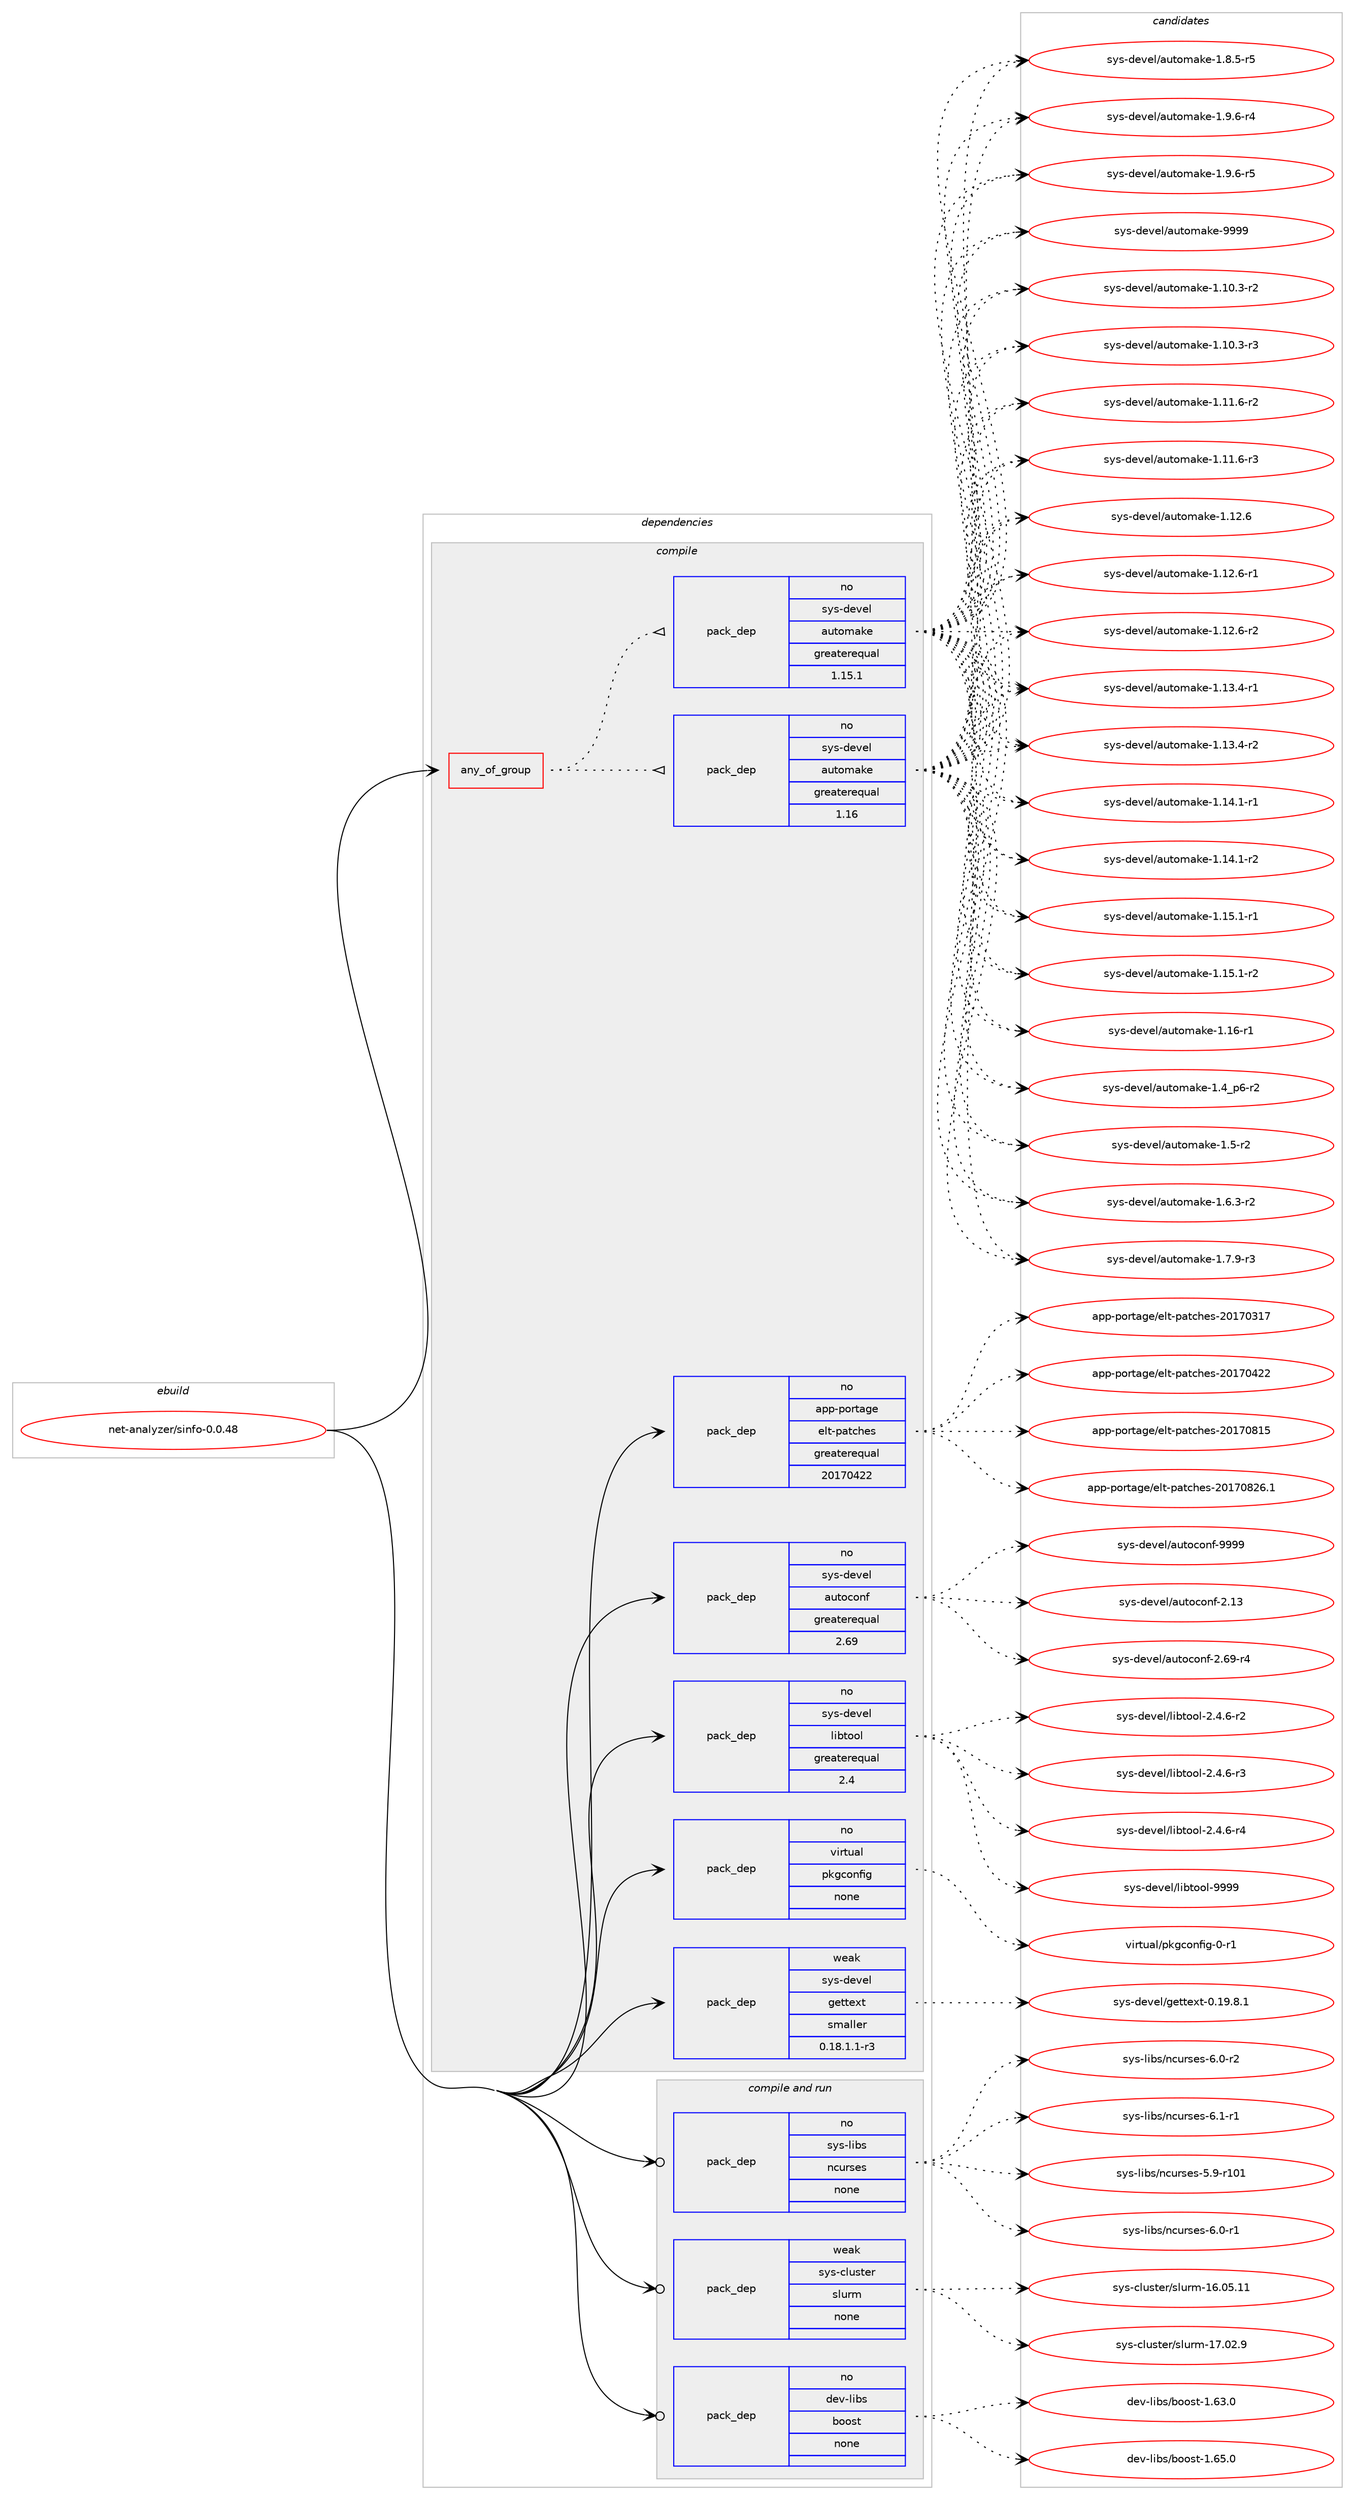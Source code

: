 digraph prolog {

# *************
# Graph options
# *************

newrank=true;
concentrate=true;
compound=true;
graph [rankdir=LR,fontname=Helvetica,fontsize=10,ranksep=1.5];#, ranksep=2.5, nodesep=0.2];
edge  [arrowhead=vee];
node  [fontname=Helvetica,fontsize=10];

# **********
# The ebuild
# **********

subgraph cluster_leftcol {
color=gray;
rank=same;
label=<<i>ebuild</i>>;
id [label="net-analyzer/sinfo-0.0.48", color=red, width=4, href="../net-analyzer/sinfo-0.0.48.svg"];
}

# ****************
# The dependencies
# ****************

subgraph cluster_midcol {
color=gray;
label=<<i>dependencies</i>>;
subgraph cluster_compile {
fillcolor="#eeeeee";
style=filled;
label=<<i>compile</i>>;
subgraph any3 {
dependency102 [label=<<TABLE BORDER="0" CELLBORDER="1" CELLSPACING="0" CELLPADDING="4"><TR><TD CELLPADDING="10">any_of_group</TD></TR></TABLE>>, shape=none, color=red];subgraph pack69 {
dependency103 [label=<<TABLE BORDER="0" CELLBORDER="1" CELLSPACING="0" CELLPADDING="4" WIDTH="220"><TR><TD ROWSPAN="6" CELLPADDING="30">pack_dep</TD></TR><TR><TD WIDTH="110">no</TD></TR><TR><TD>sys-devel</TD></TR><TR><TD>automake</TD></TR><TR><TD>greaterequal</TD></TR><TR><TD>1.16</TD></TR></TABLE>>, shape=none, color=blue];
}
dependency102:e -> dependency103:w [weight=20,style="dotted",arrowhead="oinv"];
subgraph pack70 {
dependency104 [label=<<TABLE BORDER="0" CELLBORDER="1" CELLSPACING="0" CELLPADDING="4" WIDTH="220"><TR><TD ROWSPAN="6" CELLPADDING="30">pack_dep</TD></TR><TR><TD WIDTH="110">no</TD></TR><TR><TD>sys-devel</TD></TR><TR><TD>automake</TD></TR><TR><TD>greaterequal</TD></TR><TR><TD>1.15.1</TD></TR></TABLE>>, shape=none, color=blue];
}
dependency102:e -> dependency104:w [weight=20,style="dotted",arrowhead="oinv"];
}
id:e -> dependency102:w [weight=20,style="solid",arrowhead="vee"];
subgraph pack71 {
dependency105 [label=<<TABLE BORDER="0" CELLBORDER="1" CELLSPACING="0" CELLPADDING="4" WIDTH="220"><TR><TD ROWSPAN="6" CELLPADDING="30">pack_dep</TD></TR><TR><TD WIDTH="110">no</TD></TR><TR><TD>app-portage</TD></TR><TR><TD>elt-patches</TD></TR><TR><TD>greaterequal</TD></TR><TR><TD>20170422</TD></TR></TABLE>>, shape=none, color=blue];
}
id:e -> dependency105:w [weight=20,style="solid",arrowhead="vee"];
subgraph pack72 {
dependency106 [label=<<TABLE BORDER="0" CELLBORDER="1" CELLSPACING="0" CELLPADDING="4" WIDTH="220"><TR><TD ROWSPAN="6" CELLPADDING="30">pack_dep</TD></TR><TR><TD WIDTH="110">no</TD></TR><TR><TD>sys-devel</TD></TR><TR><TD>autoconf</TD></TR><TR><TD>greaterequal</TD></TR><TR><TD>2.69</TD></TR></TABLE>>, shape=none, color=blue];
}
id:e -> dependency106:w [weight=20,style="solid",arrowhead="vee"];
subgraph pack73 {
dependency107 [label=<<TABLE BORDER="0" CELLBORDER="1" CELLSPACING="0" CELLPADDING="4" WIDTH="220"><TR><TD ROWSPAN="6" CELLPADDING="30">pack_dep</TD></TR><TR><TD WIDTH="110">no</TD></TR><TR><TD>sys-devel</TD></TR><TR><TD>libtool</TD></TR><TR><TD>greaterequal</TD></TR><TR><TD>2.4</TD></TR></TABLE>>, shape=none, color=blue];
}
id:e -> dependency107:w [weight=20,style="solid",arrowhead="vee"];
subgraph pack74 {
dependency108 [label=<<TABLE BORDER="0" CELLBORDER="1" CELLSPACING="0" CELLPADDING="4" WIDTH="220"><TR><TD ROWSPAN="6" CELLPADDING="30">pack_dep</TD></TR><TR><TD WIDTH="110">no</TD></TR><TR><TD>virtual</TD></TR><TR><TD>pkgconfig</TD></TR><TR><TD>none</TD></TR><TR><TD></TD></TR></TABLE>>, shape=none, color=blue];
}
id:e -> dependency108:w [weight=20,style="solid",arrowhead="vee"];
subgraph pack75 {
dependency109 [label=<<TABLE BORDER="0" CELLBORDER="1" CELLSPACING="0" CELLPADDING="4" WIDTH="220"><TR><TD ROWSPAN="6" CELLPADDING="30">pack_dep</TD></TR><TR><TD WIDTH="110">weak</TD></TR><TR><TD>sys-devel</TD></TR><TR><TD>gettext</TD></TR><TR><TD>smaller</TD></TR><TR><TD>0.18.1.1-r3</TD></TR></TABLE>>, shape=none, color=blue];
}
id:e -> dependency109:w [weight=20,style="solid",arrowhead="vee"];
}
subgraph cluster_compileandrun {
fillcolor="#eeeeee";
style=filled;
label=<<i>compile and run</i>>;
subgraph pack76 {
dependency110 [label=<<TABLE BORDER="0" CELLBORDER="1" CELLSPACING="0" CELLPADDING="4" WIDTH="220"><TR><TD ROWSPAN="6" CELLPADDING="30">pack_dep</TD></TR><TR><TD WIDTH="110">no</TD></TR><TR><TD>dev-libs</TD></TR><TR><TD>boost</TD></TR><TR><TD>none</TD></TR><TR><TD></TD></TR></TABLE>>, shape=none, color=blue];
}
id:e -> dependency110:w [weight=20,style="solid",arrowhead="odotvee"];
subgraph pack77 {
dependency111 [label=<<TABLE BORDER="0" CELLBORDER="1" CELLSPACING="0" CELLPADDING="4" WIDTH="220"><TR><TD ROWSPAN="6" CELLPADDING="30">pack_dep</TD></TR><TR><TD WIDTH="110">no</TD></TR><TR><TD>sys-libs</TD></TR><TR><TD>ncurses</TD></TR><TR><TD>none</TD></TR><TR><TD></TD></TR></TABLE>>, shape=none, color=blue];
}
id:e -> dependency111:w [weight=20,style="solid",arrowhead="odotvee"];
subgraph pack78 {
dependency112 [label=<<TABLE BORDER="0" CELLBORDER="1" CELLSPACING="0" CELLPADDING="4" WIDTH="220"><TR><TD ROWSPAN="6" CELLPADDING="30">pack_dep</TD></TR><TR><TD WIDTH="110">weak</TD></TR><TR><TD>sys-cluster</TD></TR><TR><TD>slurm</TD></TR><TR><TD>none</TD></TR><TR><TD></TD></TR></TABLE>>, shape=none, color=blue];
}
id:e -> dependency112:w [weight=20,style="solid",arrowhead="odotvee"];
}
subgraph cluster_run {
fillcolor="#eeeeee";
style=filled;
label=<<i>run</i>>;
}
}

# **************
# The candidates
# **************

subgraph cluster_choices {
rank=same;
color=gray;
label=<<i>candidates</i>>;

subgraph choice69 {
color=black;
nodesep=1;
choice11512111545100101118101108479711711611110997107101454946494846514511450 [label="sys-devel/automake-1.10.3-r2", color=red, width=4,href="../sys-devel/automake-1.10.3-r2.svg"];
choice11512111545100101118101108479711711611110997107101454946494846514511451 [label="sys-devel/automake-1.10.3-r3", color=red, width=4,href="../sys-devel/automake-1.10.3-r3.svg"];
choice11512111545100101118101108479711711611110997107101454946494946544511450 [label="sys-devel/automake-1.11.6-r2", color=red, width=4,href="../sys-devel/automake-1.11.6-r2.svg"];
choice11512111545100101118101108479711711611110997107101454946494946544511451 [label="sys-devel/automake-1.11.6-r3", color=red, width=4,href="../sys-devel/automake-1.11.6-r3.svg"];
choice1151211154510010111810110847971171161111099710710145494649504654 [label="sys-devel/automake-1.12.6", color=red, width=4,href="../sys-devel/automake-1.12.6.svg"];
choice11512111545100101118101108479711711611110997107101454946495046544511449 [label="sys-devel/automake-1.12.6-r1", color=red, width=4,href="../sys-devel/automake-1.12.6-r1.svg"];
choice11512111545100101118101108479711711611110997107101454946495046544511450 [label="sys-devel/automake-1.12.6-r2", color=red, width=4,href="../sys-devel/automake-1.12.6-r2.svg"];
choice11512111545100101118101108479711711611110997107101454946495146524511449 [label="sys-devel/automake-1.13.4-r1", color=red, width=4,href="../sys-devel/automake-1.13.4-r1.svg"];
choice11512111545100101118101108479711711611110997107101454946495146524511450 [label="sys-devel/automake-1.13.4-r2", color=red, width=4,href="../sys-devel/automake-1.13.4-r2.svg"];
choice11512111545100101118101108479711711611110997107101454946495246494511449 [label="sys-devel/automake-1.14.1-r1", color=red, width=4,href="../sys-devel/automake-1.14.1-r1.svg"];
choice11512111545100101118101108479711711611110997107101454946495246494511450 [label="sys-devel/automake-1.14.1-r2", color=red, width=4,href="../sys-devel/automake-1.14.1-r2.svg"];
choice11512111545100101118101108479711711611110997107101454946495346494511449 [label="sys-devel/automake-1.15.1-r1", color=red, width=4,href="../sys-devel/automake-1.15.1-r1.svg"];
choice11512111545100101118101108479711711611110997107101454946495346494511450 [label="sys-devel/automake-1.15.1-r2", color=red, width=4,href="../sys-devel/automake-1.15.1-r2.svg"];
choice1151211154510010111810110847971171161111099710710145494649544511449 [label="sys-devel/automake-1.16-r1", color=red, width=4,href="../sys-devel/automake-1.16-r1.svg"];
choice115121115451001011181011084797117116111109971071014549465295112544511450 [label="sys-devel/automake-1.4_p6-r2", color=red, width=4,href="../sys-devel/automake-1.4_p6-r2.svg"];
choice11512111545100101118101108479711711611110997107101454946534511450 [label="sys-devel/automake-1.5-r2", color=red, width=4,href="../sys-devel/automake-1.5-r2.svg"];
choice115121115451001011181011084797117116111109971071014549465446514511450 [label="sys-devel/automake-1.6.3-r2", color=red, width=4,href="../sys-devel/automake-1.6.3-r2.svg"];
choice115121115451001011181011084797117116111109971071014549465546574511451 [label="sys-devel/automake-1.7.9-r3", color=red, width=4,href="../sys-devel/automake-1.7.9-r3.svg"];
choice115121115451001011181011084797117116111109971071014549465646534511453 [label="sys-devel/automake-1.8.5-r5", color=red, width=4,href="../sys-devel/automake-1.8.5-r5.svg"];
choice115121115451001011181011084797117116111109971071014549465746544511452 [label="sys-devel/automake-1.9.6-r4", color=red, width=4,href="../sys-devel/automake-1.9.6-r4.svg"];
choice115121115451001011181011084797117116111109971071014549465746544511453 [label="sys-devel/automake-1.9.6-r5", color=red, width=4,href="../sys-devel/automake-1.9.6-r5.svg"];
choice115121115451001011181011084797117116111109971071014557575757 [label="sys-devel/automake-9999", color=red, width=4,href="../sys-devel/automake-9999.svg"];
dependency103:e -> choice11512111545100101118101108479711711611110997107101454946494846514511450:w [style=dotted,weight="100"];
dependency103:e -> choice11512111545100101118101108479711711611110997107101454946494846514511451:w [style=dotted,weight="100"];
dependency103:e -> choice11512111545100101118101108479711711611110997107101454946494946544511450:w [style=dotted,weight="100"];
dependency103:e -> choice11512111545100101118101108479711711611110997107101454946494946544511451:w [style=dotted,weight="100"];
dependency103:e -> choice1151211154510010111810110847971171161111099710710145494649504654:w [style=dotted,weight="100"];
dependency103:e -> choice11512111545100101118101108479711711611110997107101454946495046544511449:w [style=dotted,weight="100"];
dependency103:e -> choice11512111545100101118101108479711711611110997107101454946495046544511450:w [style=dotted,weight="100"];
dependency103:e -> choice11512111545100101118101108479711711611110997107101454946495146524511449:w [style=dotted,weight="100"];
dependency103:e -> choice11512111545100101118101108479711711611110997107101454946495146524511450:w [style=dotted,weight="100"];
dependency103:e -> choice11512111545100101118101108479711711611110997107101454946495246494511449:w [style=dotted,weight="100"];
dependency103:e -> choice11512111545100101118101108479711711611110997107101454946495246494511450:w [style=dotted,weight="100"];
dependency103:e -> choice11512111545100101118101108479711711611110997107101454946495346494511449:w [style=dotted,weight="100"];
dependency103:e -> choice11512111545100101118101108479711711611110997107101454946495346494511450:w [style=dotted,weight="100"];
dependency103:e -> choice1151211154510010111810110847971171161111099710710145494649544511449:w [style=dotted,weight="100"];
dependency103:e -> choice115121115451001011181011084797117116111109971071014549465295112544511450:w [style=dotted,weight="100"];
dependency103:e -> choice11512111545100101118101108479711711611110997107101454946534511450:w [style=dotted,weight="100"];
dependency103:e -> choice115121115451001011181011084797117116111109971071014549465446514511450:w [style=dotted,weight="100"];
dependency103:e -> choice115121115451001011181011084797117116111109971071014549465546574511451:w [style=dotted,weight="100"];
dependency103:e -> choice115121115451001011181011084797117116111109971071014549465646534511453:w [style=dotted,weight="100"];
dependency103:e -> choice115121115451001011181011084797117116111109971071014549465746544511452:w [style=dotted,weight="100"];
dependency103:e -> choice115121115451001011181011084797117116111109971071014549465746544511453:w [style=dotted,weight="100"];
dependency103:e -> choice115121115451001011181011084797117116111109971071014557575757:w [style=dotted,weight="100"];
}
subgraph choice70 {
color=black;
nodesep=1;
choice11512111545100101118101108479711711611110997107101454946494846514511450 [label="sys-devel/automake-1.10.3-r2", color=red, width=4,href="../sys-devel/automake-1.10.3-r2.svg"];
choice11512111545100101118101108479711711611110997107101454946494846514511451 [label="sys-devel/automake-1.10.3-r3", color=red, width=4,href="../sys-devel/automake-1.10.3-r3.svg"];
choice11512111545100101118101108479711711611110997107101454946494946544511450 [label="sys-devel/automake-1.11.6-r2", color=red, width=4,href="../sys-devel/automake-1.11.6-r2.svg"];
choice11512111545100101118101108479711711611110997107101454946494946544511451 [label="sys-devel/automake-1.11.6-r3", color=red, width=4,href="../sys-devel/automake-1.11.6-r3.svg"];
choice1151211154510010111810110847971171161111099710710145494649504654 [label="sys-devel/automake-1.12.6", color=red, width=4,href="../sys-devel/automake-1.12.6.svg"];
choice11512111545100101118101108479711711611110997107101454946495046544511449 [label="sys-devel/automake-1.12.6-r1", color=red, width=4,href="../sys-devel/automake-1.12.6-r1.svg"];
choice11512111545100101118101108479711711611110997107101454946495046544511450 [label="sys-devel/automake-1.12.6-r2", color=red, width=4,href="../sys-devel/automake-1.12.6-r2.svg"];
choice11512111545100101118101108479711711611110997107101454946495146524511449 [label="sys-devel/automake-1.13.4-r1", color=red, width=4,href="../sys-devel/automake-1.13.4-r1.svg"];
choice11512111545100101118101108479711711611110997107101454946495146524511450 [label="sys-devel/automake-1.13.4-r2", color=red, width=4,href="../sys-devel/automake-1.13.4-r2.svg"];
choice11512111545100101118101108479711711611110997107101454946495246494511449 [label="sys-devel/automake-1.14.1-r1", color=red, width=4,href="../sys-devel/automake-1.14.1-r1.svg"];
choice11512111545100101118101108479711711611110997107101454946495246494511450 [label="sys-devel/automake-1.14.1-r2", color=red, width=4,href="../sys-devel/automake-1.14.1-r2.svg"];
choice11512111545100101118101108479711711611110997107101454946495346494511449 [label="sys-devel/automake-1.15.1-r1", color=red, width=4,href="../sys-devel/automake-1.15.1-r1.svg"];
choice11512111545100101118101108479711711611110997107101454946495346494511450 [label="sys-devel/automake-1.15.1-r2", color=red, width=4,href="../sys-devel/automake-1.15.1-r2.svg"];
choice1151211154510010111810110847971171161111099710710145494649544511449 [label="sys-devel/automake-1.16-r1", color=red, width=4,href="../sys-devel/automake-1.16-r1.svg"];
choice115121115451001011181011084797117116111109971071014549465295112544511450 [label="sys-devel/automake-1.4_p6-r2", color=red, width=4,href="../sys-devel/automake-1.4_p6-r2.svg"];
choice11512111545100101118101108479711711611110997107101454946534511450 [label="sys-devel/automake-1.5-r2", color=red, width=4,href="../sys-devel/automake-1.5-r2.svg"];
choice115121115451001011181011084797117116111109971071014549465446514511450 [label="sys-devel/automake-1.6.3-r2", color=red, width=4,href="../sys-devel/automake-1.6.3-r2.svg"];
choice115121115451001011181011084797117116111109971071014549465546574511451 [label="sys-devel/automake-1.7.9-r3", color=red, width=4,href="../sys-devel/automake-1.7.9-r3.svg"];
choice115121115451001011181011084797117116111109971071014549465646534511453 [label="sys-devel/automake-1.8.5-r5", color=red, width=4,href="../sys-devel/automake-1.8.5-r5.svg"];
choice115121115451001011181011084797117116111109971071014549465746544511452 [label="sys-devel/automake-1.9.6-r4", color=red, width=4,href="../sys-devel/automake-1.9.6-r4.svg"];
choice115121115451001011181011084797117116111109971071014549465746544511453 [label="sys-devel/automake-1.9.6-r5", color=red, width=4,href="../sys-devel/automake-1.9.6-r5.svg"];
choice115121115451001011181011084797117116111109971071014557575757 [label="sys-devel/automake-9999", color=red, width=4,href="../sys-devel/automake-9999.svg"];
dependency104:e -> choice11512111545100101118101108479711711611110997107101454946494846514511450:w [style=dotted,weight="100"];
dependency104:e -> choice11512111545100101118101108479711711611110997107101454946494846514511451:w [style=dotted,weight="100"];
dependency104:e -> choice11512111545100101118101108479711711611110997107101454946494946544511450:w [style=dotted,weight="100"];
dependency104:e -> choice11512111545100101118101108479711711611110997107101454946494946544511451:w [style=dotted,weight="100"];
dependency104:e -> choice1151211154510010111810110847971171161111099710710145494649504654:w [style=dotted,weight="100"];
dependency104:e -> choice11512111545100101118101108479711711611110997107101454946495046544511449:w [style=dotted,weight="100"];
dependency104:e -> choice11512111545100101118101108479711711611110997107101454946495046544511450:w [style=dotted,weight="100"];
dependency104:e -> choice11512111545100101118101108479711711611110997107101454946495146524511449:w [style=dotted,weight="100"];
dependency104:e -> choice11512111545100101118101108479711711611110997107101454946495146524511450:w [style=dotted,weight="100"];
dependency104:e -> choice11512111545100101118101108479711711611110997107101454946495246494511449:w [style=dotted,weight="100"];
dependency104:e -> choice11512111545100101118101108479711711611110997107101454946495246494511450:w [style=dotted,weight="100"];
dependency104:e -> choice11512111545100101118101108479711711611110997107101454946495346494511449:w [style=dotted,weight="100"];
dependency104:e -> choice11512111545100101118101108479711711611110997107101454946495346494511450:w [style=dotted,weight="100"];
dependency104:e -> choice1151211154510010111810110847971171161111099710710145494649544511449:w [style=dotted,weight="100"];
dependency104:e -> choice115121115451001011181011084797117116111109971071014549465295112544511450:w [style=dotted,weight="100"];
dependency104:e -> choice11512111545100101118101108479711711611110997107101454946534511450:w [style=dotted,weight="100"];
dependency104:e -> choice115121115451001011181011084797117116111109971071014549465446514511450:w [style=dotted,weight="100"];
dependency104:e -> choice115121115451001011181011084797117116111109971071014549465546574511451:w [style=dotted,weight="100"];
dependency104:e -> choice115121115451001011181011084797117116111109971071014549465646534511453:w [style=dotted,weight="100"];
dependency104:e -> choice115121115451001011181011084797117116111109971071014549465746544511452:w [style=dotted,weight="100"];
dependency104:e -> choice115121115451001011181011084797117116111109971071014549465746544511453:w [style=dotted,weight="100"];
dependency104:e -> choice115121115451001011181011084797117116111109971071014557575757:w [style=dotted,weight="100"];
}
subgraph choice71 {
color=black;
nodesep=1;
choice97112112451121111141169710310147101108116451129711699104101115455048495548514955 [label="app-portage/elt-patches-20170317", color=red, width=4,href="../app-portage/elt-patches-20170317.svg"];
choice97112112451121111141169710310147101108116451129711699104101115455048495548525050 [label="app-portage/elt-patches-20170422", color=red, width=4,href="../app-portage/elt-patches-20170422.svg"];
choice97112112451121111141169710310147101108116451129711699104101115455048495548564953 [label="app-portage/elt-patches-20170815", color=red, width=4,href="../app-portage/elt-patches-20170815.svg"];
choice971121124511211111411697103101471011081164511297116991041011154550484955485650544649 [label="app-portage/elt-patches-20170826.1", color=red, width=4,href="../app-portage/elt-patches-20170826.1.svg"];
dependency105:e -> choice97112112451121111141169710310147101108116451129711699104101115455048495548514955:w [style=dotted,weight="100"];
dependency105:e -> choice97112112451121111141169710310147101108116451129711699104101115455048495548525050:w [style=dotted,weight="100"];
dependency105:e -> choice97112112451121111141169710310147101108116451129711699104101115455048495548564953:w [style=dotted,weight="100"];
dependency105:e -> choice971121124511211111411697103101471011081164511297116991041011154550484955485650544649:w [style=dotted,weight="100"];
}
subgraph choice72 {
color=black;
nodesep=1;
choice115121115451001011181011084797117116111991111101024550464951 [label="sys-devel/autoconf-2.13", color=red, width=4,href="../sys-devel/autoconf-2.13.svg"];
choice1151211154510010111810110847971171161119911111010245504654574511452 [label="sys-devel/autoconf-2.69-r4", color=red, width=4,href="../sys-devel/autoconf-2.69-r4.svg"];
choice115121115451001011181011084797117116111991111101024557575757 [label="sys-devel/autoconf-9999", color=red, width=4,href="../sys-devel/autoconf-9999.svg"];
dependency106:e -> choice115121115451001011181011084797117116111991111101024550464951:w [style=dotted,weight="100"];
dependency106:e -> choice1151211154510010111810110847971171161119911111010245504654574511452:w [style=dotted,weight="100"];
dependency106:e -> choice115121115451001011181011084797117116111991111101024557575757:w [style=dotted,weight="100"];
}
subgraph choice73 {
color=black;
nodesep=1;
choice1151211154510010111810110847108105981161111111084550465246544511450 [label="sys-devel/libtool-2.4.6-r2", color=red, width=4,href="../sys-devel/libtool-2.4.6-r2.svg"];
choice1151211154510010111810110847108105981161111111084550465246544511451 [label="sys-devel/libtool-2.4.6-r3", color=red, width=4,href="../sys-devel/libtool-2.4.6-r3.svg"];
choice1151211154510010111810110847108105981161111111084550465246544511452 [label="sys-devel/libtool-2.4.6-r4", color=red, width=4,href="../sys-devel/libtool-2.4.6-r4.svg"];
choice1151211154510010111810110847108105981161111111084557575757 [label="sys-devel/libtool-9999", color=red, width=4,href="../sys-devel/libtool-9999.svg"];
dependency107:e -> choice1151211154510010111810110847108105981161111111084550465246544511450:w [style=dotted,weight="100"];
dependency107:e -> choice1151211154510010111810110847108105981161111111084550465246544511451:w [style=dotted,weight="100"];
dependency107:e -> choice1151211154510010111810110847108105981161111111084550465246544511452:w [style=dotted,weight="100"];
dependency107:e -> choice1151211154510010111810110847108105981161111111084557575757:w [style=dotted,weight="100"];
}
subgraph choice74 {
color=black;
nodesep=1;
choice11810511411611797108471121071039911111010210510345484511449 [label="virtual/pkgconfig-0-r1", color=red, width=4,href="../virtual/pkgconfig-0-r1.svg"];
dependency108:e -> choice11810511411611797108471121071039911111010210510345484511449:w [style=dotted,weight="100"];
}
subgraph choice75 {
color=black;
nodesep=1;
choice1151211154510010111810110847103101116116101120116454846495746564649 [label="sys-devel/gettext-0.19.8.1", color=red, width=4,href="../sys-devel/gettext-0.19.8.1.svg"];
dependency109:e -> choice1151211154510010111810110847103101116116101120116454846495746564649:w [style=dotted,weight="100"];
}
subgraph choice76 {
color=black;
nodesep=1;
choice1001011184510810598115479811111111511645494654514648 [label="dev-libs/boost-1.63.0", color=red, width=4,href="../dev-libs/boost-1.63.0.svg"];
choice1001011184510810598115479811111111511645494654534648 [label="dev-libs/boost-1.65.0", color=red, width=4,href="../dev-libs/boost-1.65.0.svg"];
dependency110:e -> choice1001011184510810598115479811111111511645494654514648:w [style=dotted,weight="100"];
dependency110:e -> choice1001011184510810598115479811111111511645494654534648:w [style=dotted,weight="100"];
}
subgraph choice77 {
color=black;
nodesep=1;
choice115121115451081059811547110991171141151011154553465745114494849 [label="sys-libs/ncurses-5.9-r101", color=red, width=4,href="../sys-libs/ncurses-5.9-r101.svg"];
choice11512111545108105981154711099117114115101115455446484511449 [label="sys-libs/ncurses-6.0-r1", color=red, width=4,href="../sys-libs/ncurses-6.0-r1.svg"];
choice11512111545108105981154711099117114115101115455446484511450 [label="sys-libs/ncurses-6.0-r2", color=red, width=4,href="../sys-libs/ncurses-6.0-r2.svg"];
choice11512111545108105981154711099117114115101115455446494511449 [label="sys-libs/ncurses-6.1-r1", color=red, width=4,href="../sys-libs/ncurses-6.1-r1.svg"];
dependency111:e -> choice115121115451081059811547110991171141151011154553465745114494849:w [style=dotted,weight="100"];
dependency111:e -> choice11512111545108105981154711099117114115101115455446484511449:w [style=dotted,weight="100"];
dependency111:e -> choice11512111545108105981154711099117114115101115455446484511450:w [style=dotted,weight="100"];
dependency111:e -> choice11512111545108105981154711099117114115101115455446494511449:w [style=dotted,weight="100"];
}
subgraph choice78 {
color=black;
nodesep=1;
choice115121115459910811711511610111447115108117114109454954464853464949 [label="sys-cluster/slurm-16.05.11", color=red, width=4,href="../sys-cluster/slurm-16.05.11.svg"];
choice1151211154599108117115116101114471151081171141094549554648504657 [label="sys-cluster/slurm-17.02.9", color=red, width=4,href="../sys-cluster/slurm-17.02.9.svg"];
dependency112:e -> choice115121115459910811711511610111447115108117114109454954464853464949:w [style=dotted,weight="100"];
dependency112:e -> choice1151211154599108117115116101114471151081171141094549554648504657:w [style=dotted,weight="100"];
}
}

}
